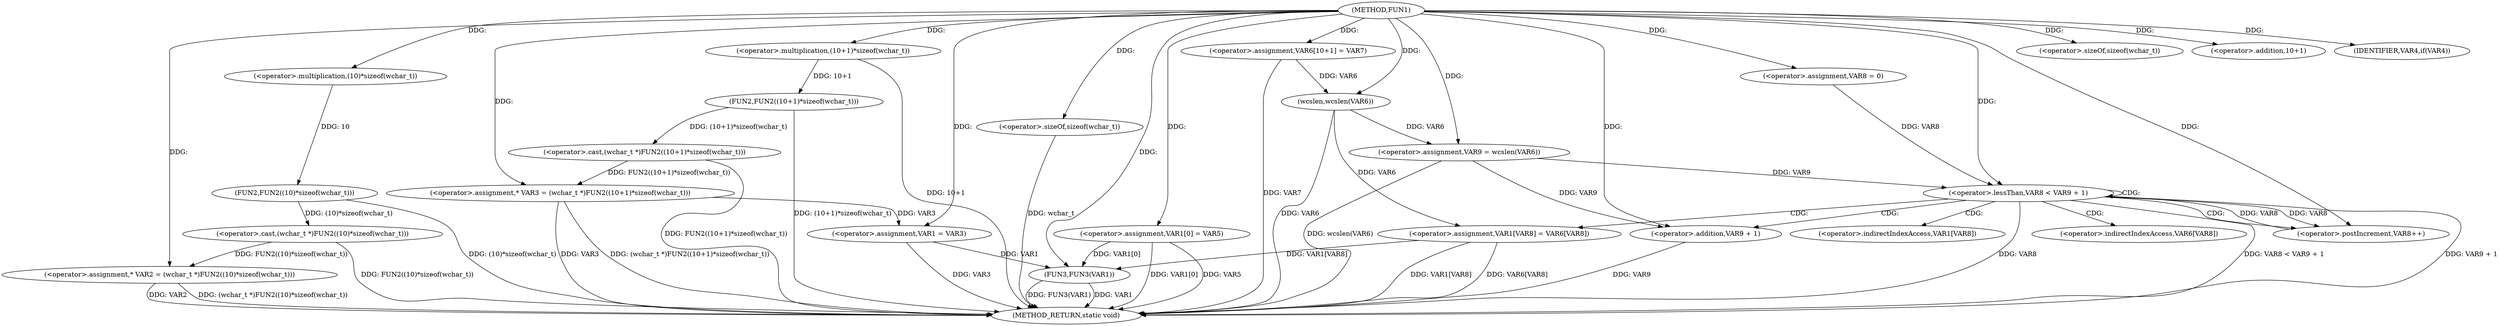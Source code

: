 digraph FUN1 {  
"1000100" [label = "(METHOD,FUN1)" ]
"1000168" [label = "(METHOD_RETURN,static void)" ]
"1000104" [label = "(<operator>.assignment,* VAR2 = (wchar_t *)FUN2((10)*sizeof(wchar_t)))" ]
"1000106" [label = "(<operator>.cast,(wchar_t *)FUN2((10)*sizeof(wchar_t)))" ]
"1000108" [label = "(FUN2,FUN2((10)*sizeof(wchar_t)))" ]
"1000109" [label = "(<operator>.multiplication,(10)*sizeof(wchar_t))" ]
"1000111" [label = "(<operator>.sizeOf,sizeof(wchar_t))" ]
"1000114" [label = "(<operator>.assignment,* VAR3 = (wchar_t *)FUN2((10+1)*sizeof(wchar_t)))" ]
"1000116" [label = "(<operator>.cast,(wchar_t *)FUN2((10+1)*sizeof(wchar_t)))" ]
"1000118" [label = "(FUN2,FUN2((10+1)*sizeof(wchar_t)))" ]
"1000119" [label = "(<operator>.multiplication,(10+1)*sizeof(wchar_t))" ]
"1000120" [label = "(<operator>.addition,10+1)" ]
"1000123" [label = "(<operator>.sizeOf,sizeof(wchar_t))" ]
"1000126" [label = "(IDENTIFIER,VAR4,if(VAR4))" ]
"1000128" [label = "(<operator>.assignment,VAR1 = VAR3)" ]
"1000131" [label = "(<operator>.assignment,VAR1[0] = VAR5)" ]
"1000138" [label = "(<operator>.assignment,VAR6[10+1] = VAR7)" ]
"1000143" [label = "(<operator>.assignment,VAR9 = wcslen(VAR6))" ]
"1000145" [label = "(wcslen,wcslen(VAR6))" ]
"1000148" [label = "(<operator>.assignment,VAR8 = 0)" ]
"1000151" [label = "(<operator>.lessThan,VAR8 < VAR9 + 1)" ]
"1000153" [label = "(<operator>.addition,VAR9 + 1)" ]
"1000156" [label = "(<operator>.postIncrement,VAR8++)" ]
"1000159" [label = "(<operator>.assignment,VAR1[VAR8] = VAR6[VAR8])" ]
"1000166" [label = "(FUN3,FUN3(VAR1))" ]
"1000160" [label = "(<operator>.indirectIndexAccess,VAR1[VAR8])" ]
"1000163" [label = "(<operator>.indirectIndexAccess,VAR6[VAR8])" ]
  "1000128" -> "1000168"  [ label = "DDG: VAR3"] 
  "1000106" -> "1000168"  [ label = "DDG: FUN2((10)*sizeof(wchar_t))"] 
  "1000151" -> "1000168"  [ label = "DDG: VAR8 < VAR9 + 1"] 
  "1000104" -> "1000168"  [ label = "DDG: VAR2"] 
  "1000166" -> "1000168"  [ label = "DDG: VAR1"] 
  "1000114" -> "1000168"  [ label = "DDG: VAR3"] 
  "1000151" -> "1000168"  [ label = "DDG: VAR9 + 1"] 
  "1000116" -> "1000168"  [ label = "DDG: FUN2((10+1)*sizeof(wchar_t))"] 
  "1000153" -> "1000168"  [ label = "DDG: VAR9"] 
  "1000118" -> "1000168"  [ label = "DDG: (10+1)*sizeof(wchar_t)"] 
  "1000114" -> "1000168"  [ label = "DDG: (wchar_t *)FUN2((10+1)*sizeof(wchar_t))"] 
  "1000159" -> "1000168"  [ label = "DDG: VAR1[VAR8]"] 
  "1000131" -> "1000168"  [ label = "DDG: VAR1[0]"] 
  "1000166" -> "1000168"  [ label = "DDG: FUN3(VAR1)"] 
  "1000138" -> "1000168"  [ label = "DDG: VAR7"] 
  "1000151" -> "1000168"  [ label = "DDG: VAR8"] 
  "1000131" -> "1000168"  [ label = "DDG: VAR5"] 
  "1000119" -> "1000168"  [ label = "DDG: 10+1"] 
  "1000143" -> "1000168"  [ label = "DDG: wcslen(VAR6)"] 
  "1000159" -> "1000168"  [ label = "DDG: VAR6[VAR8]"] 
  "1000145" -> "1000168"  [ label = "DDG: VAR6"] 
  "1000104" -> "1000168"  [ label = "DDG: (wchar_t *)FUN2((10)*sizeof(wchar_t))"] 
  "1000108" -> "1000168"  [ label = "DDG: (10)*sizeof(wchar_t)"] 
  "1000123" -> "1000168"  [ label = "DDG: wchar_t"] 
  "1000106" -> "1000104"  [ label = "DDG: FUN2((10)*sizeof(wchar_t))"] 
  "1000100" -> "1000104"  [ label = "DDG: "] 
  "1000108" -> "1000106"  [ label = "DDG: (10)*sizeof(wchar_t)"] 
  "1000109" -> "1000108"  [ label = "DDG: 10"] 
  "1000100" -> "1000109"  [ label = "DDG: "] 
  "1000100" -> "1000111"  [ label = "DDG: "] 
  "1000116" -> "1000114"  [ label = "DDG: FUN2((10+1)*sizeof(wchar_t))"] 
  "1000100" -> "1000114"  [ label = "DDG: "] 
  "1000118" -> "1000116"  [ label = "DDG: (10+1)*sizeof(wchar_t)"] 
  "1000119" -> "1000118"  [ label = "DDG: 10+1"] 
  "1000100" -> "1000119"  [ label = "DDG: "] 
  "1000100" -> "1000120"  [ label = "DDG: "] 
  "1000100" -> "1000123"  [ label = "DDG: "] 
  "1000100" -> "1000126"  [ label = "DDG: "] 
  "1000114" -> "1000128"  [ label = "DDG: VAR3"] 
  "1000100" -> "1000128"  [ label = "DDG: "] 
  "1000100" -> "1000131"  [ label = "DDG: "] 
  "1000100" -> "1000138"  [ label = "DDG: "] 
  "1000145" -> "1000143"  [ label = "DDG: VAR6"] 
  "1000100" -> "1000143"  [ label = "DDG: "] 
  "1000138" -> "1000145"  [ label = "DDG: VAR6"] 
  "1000100" -> "1000145"  [ label = "DDG: "] 
  "1000100" -> "1000148"  [ label = "DDG: "] 
  "1000156" -> "1000151"  [ label = "DDG: VAR8"] 
  "1000148" -> "1000151"  [ label = "DDG: VAR8"] 
  "1000100" -> "1000151"  [ label = "DDG: "] 
  "1000143" -> "1000151"  [ label = "DDG: VAR9"] 
  "1000143" -> "1000153"  [ label = "DDG: VAR9"] 
  "1000100" -> "1000153"  [ label = "DDG: "] 
  "1000151" -> "1000156"  [ label = "DDG: VAR8"] 
  "1000100" -> "1000156"  [ label = "DDG: "] 
  "1000145" -> "1000159"  [ label = "DDG: VAR6"] 
  "1000159" -> "1000166"  [ label = "DDG: VAR1[VAR8]"] 
  "1000131" -> "1000166"  [ label = "DDG: VAR1[0]"] 
  "1000128" -> "1000166"  [ label = "DDG: VAR1"] 
  "1000100" -> "1000166"  [ label = "DDG: "] 
  "1000151" -> "1000163"  [ label = "CDG: "] 
  "1000151" -> "1000156"  [ label = "CDG: "] 
  "1000151" -> "1000151"  [ label = "CDG: "] 
  "1000151" -> "1000160"  [ label = "CDG: "] 
  "1000151" -> "1000153"  [ label = "CDG: "] 
  "1000151" -> "1000159"  [ label = "CDG: "] 
}
